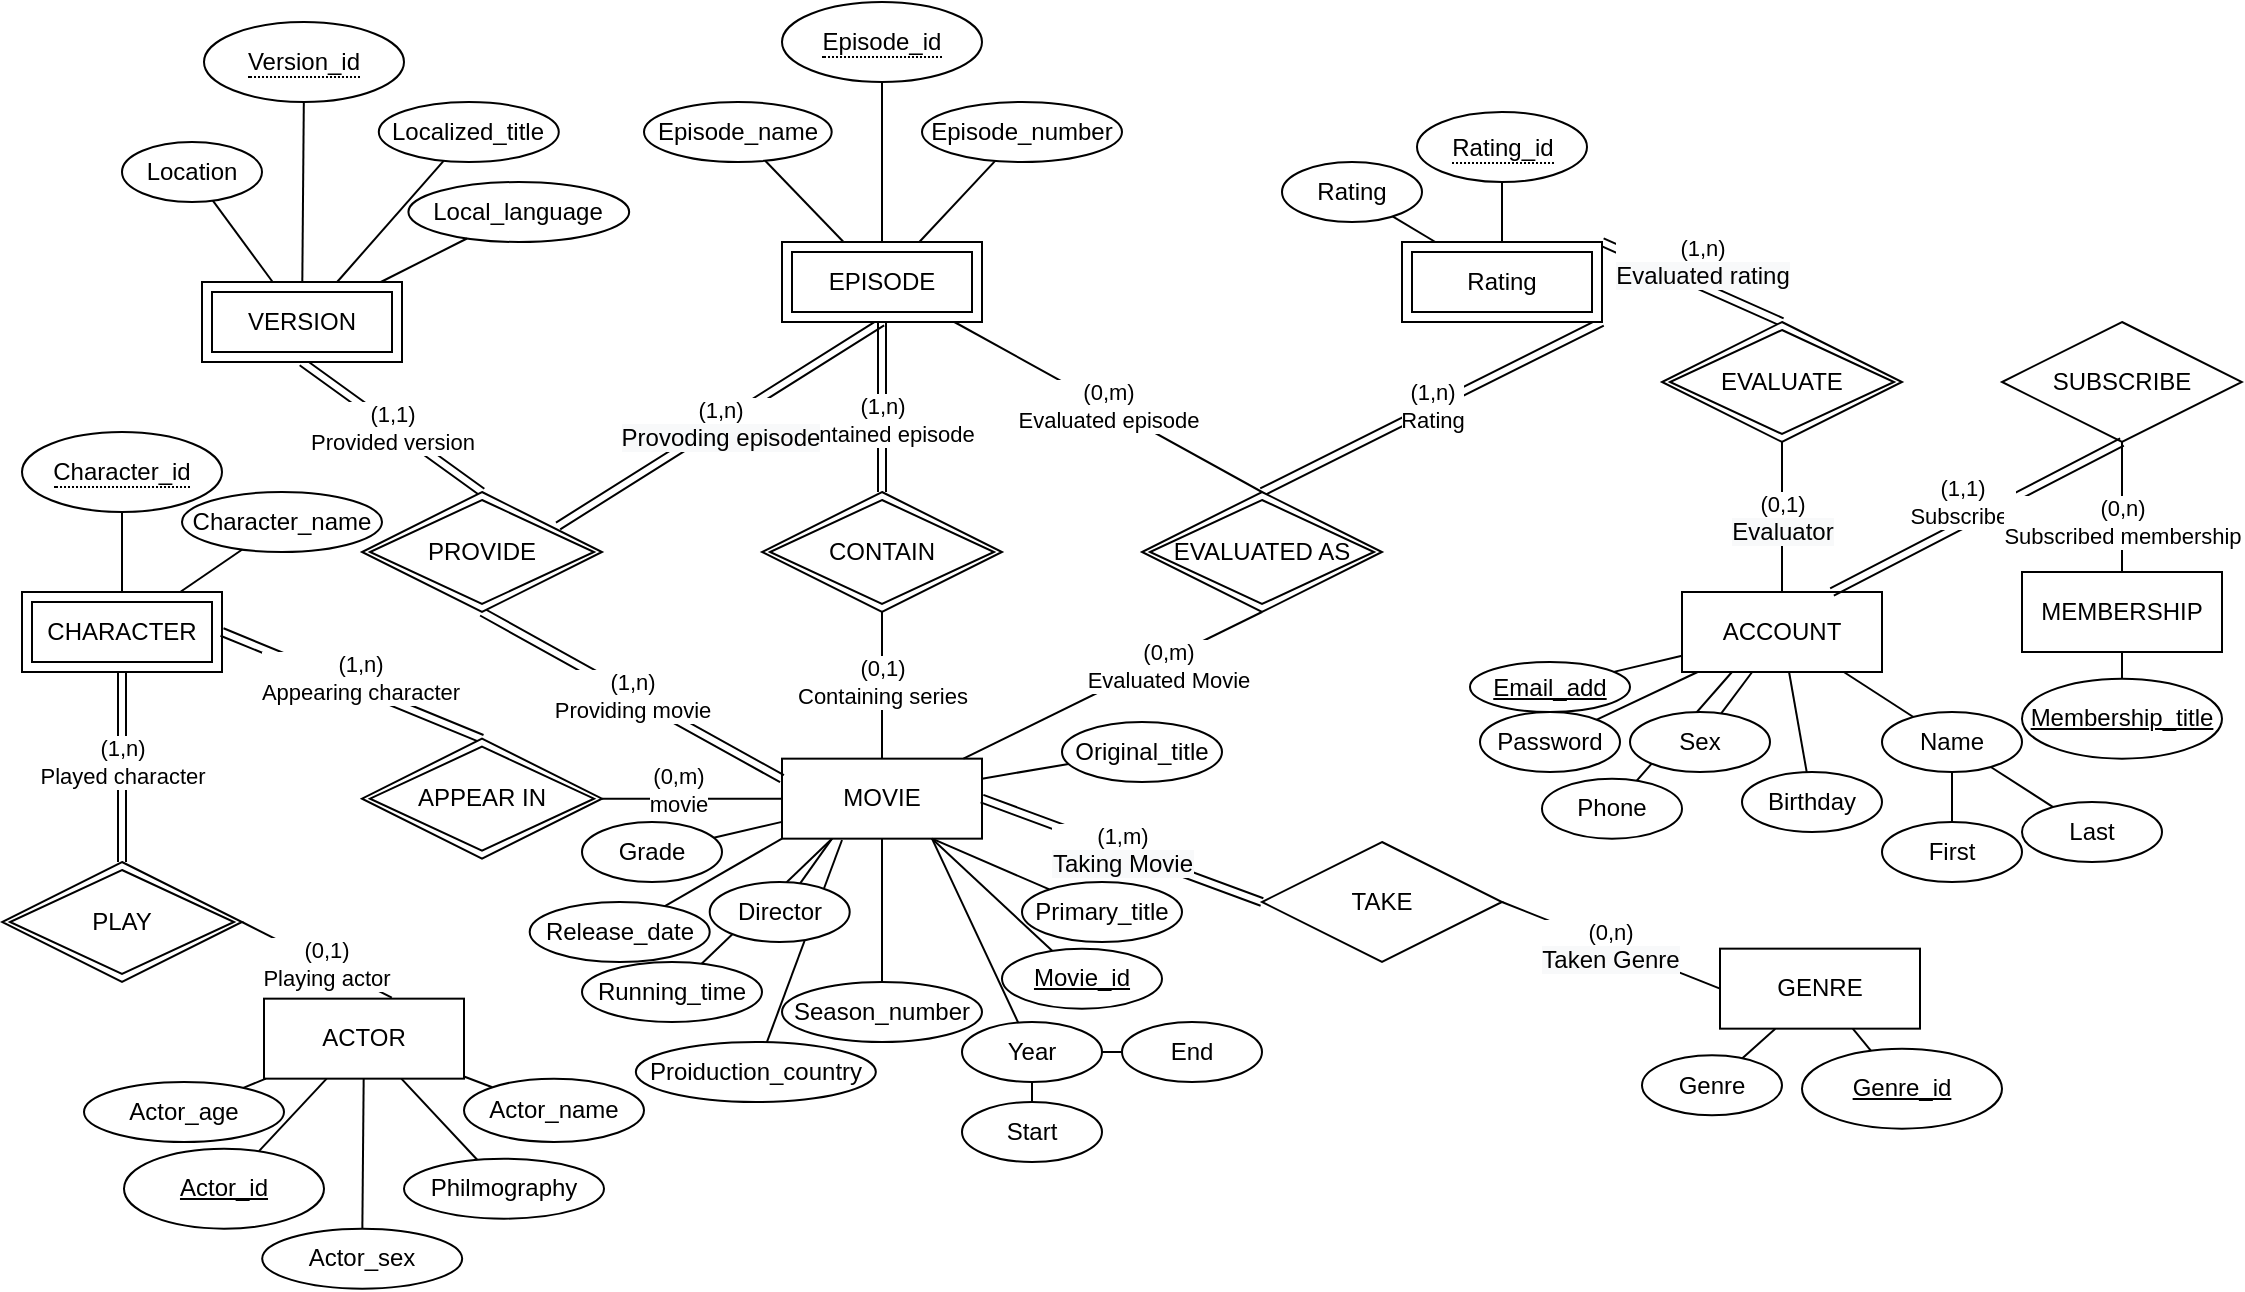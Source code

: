 <mxfile version="13.7.3" type="github">
  <diagram id="dECgLbt5gwb4kdzm95Aq" name="Page-3">
    <mxGraphModel dx="98" dy="634" grid="1" gridSize="10" guides="1" tooltips="1" connect="1" arrows="1" fold="1" page="1" pageScale="1" pageWidth="827" pageHeight="1169" math="0" shadow="0">
      <root>
        <mxCell id="CYz07_u8bfLaDcwgtj9p-0" />
        <mxCell id="CYz07_u8bfLaDcwgtj9p-1" parent="CYz07_u8bfLaDcwgtj9p-0" />
        <mxCell id="CYz07_u8bfLaDcwgtj9p-234" value="MOVIE" style="whiteSpace=wrap;html=1;align=center;" parent="CYz07_u8bfLaDcwgtj9p-1" vertex="1">
          <mxGeometry x="1310" y="658.33" width="100" height="40" as="geometry" />
        </mxCell>
        <mxCell id="CYz07_u8bfLaDcwgtj9p-238" value="GENRE" style="whiteSpace=wrap;html=1;align=center;" parent="CYz07_u8bfLaDcwgtj9p-1" vertex="1">
          <mxGeometry x="1779" y="753.33" width="100" height="40" as="geometry" />
        </mxCell>
        <mxCell id="CYz07_u8bfLaDcwgtj9p-243" value="(1,n)&lt;br&gt;Providing movie" style="endArrow=none;html=1;rounded=0;entryX=0;entryY=0.25;entryDx=0;entryDy=0;shape=link;exitX=0.5;exitY=1;exitDx=0;exitDy=0;" parent="CYz07_u8bfLaDcwgtj9p-1" source="CYz07_u8bfLaDcwgtj9p-296" target="CYz07_u8bfLaDcwgtj9p-234" edge="1">
          <mxGeometry relative="1" as="geometry">
            <mxPoint x="1320" y="525.0" as="sourcePoint" />
            <mxPoint x="1160" y="595.0" as="targetPoint" />
          </mxGeometry>
        </mxCell>
        <mxCell id="CYz07_u8bfLaDcwgtj9p-244" value="(1,1)&lt;br&gt;Provided version" style="endArrow=none;html=1;rounded=0;exitX=0.5;exitY=0;exitDx=0;exitDy=0;shape=link;entryX=0.5;entryY=1;entryDx=0;entryDy=0;" parent="CYz07_u8bfLaDcwgtj9p-1" source="CYz07_u8bfLaDcwgtj9p-296" target="CYz07_u8bfLaDcwgtj9p-295" edge="1">
          <mxGeometry relative="1" as="geometry">
            <mxPoint x="1210" y="460" as="sourcePoint" />
            <mxPoint x="1090" y="400" as="targetPoint" />
          </mxGeometry>
        </mxCell>
        <mxCell id="CYz07_u8bfLaDcwgtj9p-246" value="(1,n)&lt;br&gt;Rating" style="endArrow=none;html=1;rounded=0;shape=link;entryX=0.5;entryY=0;entryDx=0;entryDy=0;exitX=1;exitY=1;exitDx=0;exitDy=0;" parent="CYz07_u8bfLaDcwgtj9p-1" source="CYz07_u8bfLaDcwgtj9p-262" target="CYz07_u8bfLaDcwgtj9p-267" edge="1">
          <mxGeometry relative="1" as="geometry">
            <mxPoint x="1230" y="540" as="sourcePoint" />
            <mxPoint x="1330" y="590.0" as="targetPoint" />
          </mxGeometry>
        </mxCell>
        <mxCell id="CYz07_u8bfLaDcwgtj9p-247" value="TAKE" style="shape=rhombus;perimeter=rhombusPerimeter;whiteSpace=wrap;html=1;align=center;" parent="CYz07_u8bfLaDcwgtj9p-1" vertex="1">
          <mxGeometry x="1550" y="700" width="120" height="60" as="geometry" />
        </mxCell>
        <mxCell id="CYz07_u8bfLaDcwgtj9p-248" value="(1,m)&lt;br&gt;&lt;span style=&quot;font-size: 12px ; background-color: rgb(248 , 249 , 250)&quot;&gt;Taking Movie&lt;/span&gt;" style="endArrow=none;html=1;rounded=0;exitX=1;exitY=0.5;exitDx=0;exitDy=0;entryX=0;entryY=0.5;entryDx=0;entryDy=0;shape=link;" parent="CYz07_u8bfLaDcwgtj9p-1" source="CYz07_u8bfLaDcwgtj9p-234" target="CYz07_u8bfLaDcwgtj9p-247" edge="1">
          <mxGeometry relative="1" as="geometry">
            <mxPoint x="1540" y="530" as="sourcePoint" />
            <mxPoint x="1420" y="590.0" as="targetPoint" />
          </mxGeometry>
        </mxCell>
        <mxCell id="CYz07_u8bfLaDcwgtj9p-249" value="(0,n)&lt;br&gt;&lt;span style=&quot;font-size: 12px ; background-color: rgb(248 , 249 , 250)&quot;&gt;Taken Genre&lt;/span&gt;" style="endArrow=none;html=1;rounded=0;exitX=1;exitY=0.5;exitDx=0;exitDy=0;entryX=0;entryY=0.5;entryDx=0;entryDy=0;" parent="CYz07_u8bfLaDcwgtj9p-1" source="CYz07_u8bfLaDcwgtj9p-247" target="CYz07_u8bfLaDcwgtj9p-238" edge="1">
          <mxGeometry relative="1" as="geometry">
            <mxPoint x="1550" y="540" as="sourcePoint" />
            <mxPoint x="1430" y="600.0" as="targetPoint" />
          </mxGeometry>
        </mxCell>
        <mxCell id="CYz07_u8bfLaDcwgtj9p-251" value="(0,1)&lt;br&gt;Containing series" style="endArrow=none;html=1;rounded=0;entryX=0.5;entryY=0;entryDx=0;entryDy=0;" parent="CYz07_u8bfLaDcwgtj9p-1" source="CYz07_u8bfLaDcwgtj9p-272" target="CYz07_u8bfLaDcwgtj9p-234" edge="1">
          <mxGeometry x="-0.053" relative="1" as="geometry">
            <mxPoint x="1220" y="530" as="sourcePoint" />
            <mxPoint x="1320" y="580" as="targetPoint" />
            <mxPoint as="offset" />
          </mxGeometry>
        </mxCell>
        <mxCell id="CYz07_u8bfLaDcwgtj9p-252" value="(1,n)&lt;br&gt;Contained episode" style="endArrow=none;html=1;rounded=0;exitX=0.5;exitY=1;exitDx=0;exitDy=0;shape=link;" parent="CYz07_u8bfLaDcwgtj9p-1" source="CYz07_u8bfLaDcwgtj9p-285" target="CYz07_u8bfLaDcwgtj9p-272" edge="1">
          <mxGeometry x="0.152" relative="1" as="geometry">
            <mxPoint x="1230" y="540" as="sourcePoint" />
            <mxPoint x="1360" y="460" as="targetPoint" />
            <mxPoint as="offset" />
          </mxGeometry>
        </mxCell>
        <mxCell id="CYz07_u8bfLaDcwgtj9p-253" value="(1,n)&lt;br&gt;&lt;span style=&quot;font-size: 12px ; background-color: rgb(248 , 249 , 250)&quot;&gt;Provoding episode&lt;/span&gt;" style="endArrow=none;html=1;rounded=0;shape=link;entryX=0.817;entryY=0.283;entryDx=0;entryDy=0;exitX=0.5;exitY=1;exitDx=0;exitDy=0;entryPerimeter=0;" parent="CYz07_u8bfLaDcwgtj9p-1" source="CYz07_u8bfLaDcwgtj9p-285" target="CYz07_u8bfLaDcwgtj9p-296" edge="1">
          <mxGeometry relative="1" as="geometry">
            <mxPoint x="1310" y="410" as="sourcePoint" />
            <mxPoint x="1210" y="460" as="targetPoint" />
          </mxGeometry>
        </mxCell>
        <mxCell id="CYz07_u8bfLaDcwgtj9p-254" value="(0,m)&lt;br&gt;Evaluated episode" style="endArrow=none;html=1;rounded=0;exitX=0.5;exitY=0;exitDx=0;exitDy=0;" parent="CYz07_u8bfLaDcwgtj9p-1" source="CYz07_u8bfLaDcwgtj9p-267" target="CYz07_u8bfLaDcwgtj9p-285" edge="1">
          <mxGeometry relative="1" as="geometry">
            <mxPoint x="1230" y="480" as="sourcePoint" />
            <mxPoint x="1410" y="410" as="targetPoint" />
          </mxGeometry>
        </mxCell>
        <mxCell id="CYz07_u8bfLaDcwgtj9p-256" value="(0,1)&lt;br&gt;&lt;span style=&quot;font-size: 12px ; background-color: rgb(248 , 249 , 250)&quot;&gt;Evaluator&lt;/span&gt;" style="endArrow=none;html=1;rounded=0;" parent="CYz07_u8bfLaDcwgtj9p-1" source="CYz07_u8bfLaDcwgtj9p-318" target="CYz07_u8bfLaDcwgtj9p-317" edge="1">
          <mxGeometry relative="1" as="geometry">
            <mxPoint x="1680" y="570" as="sourcePoint" />
            <mxPoint x="1680" y="520" as="targetPoint" />
          </mxGeometry>
        </mxCell>
        <mxCell id="CYz07_u8bfLaDcwgtj9p-257" value="(1,n)&lt;br&gt;&lt;span style=&quot;font-size: 12px ; background-color: rgb(248 , 249 , 250)&quot;&gt;Evaluated rating&lt;/span&gt;" style="endArrow=none;html=1;rounded=0;shape=link;entryX=0.5;entryY=0;entryDx=0;entryDy=0;exitX=1;exitY=0;exitDx=0;exitDy=0;" parent="CYz07_u8bfLaDcwgtj9p-1" source="CYz07_u8bfLaDcwgtj9p-262" target="CYz07_u8bfLaDcwgtj9p-317" edge="1">
          <mxGeometry x="0.01" y="11" relative="1" as="geometry">
            <mxPoint x="1680" y="280" as="sourcePoint" />
            <mxPoint x="1130" y="440" as="targetPoint" />
            <mxPoint as="offset" />
          </mxGeometry>
        </mxCell>
        <mxCell id="CYz07_u8bfLaDcwgtj9p-262" value="Rating" style="shape=ext;margin=3;double=1;whiteSpace=wrap;html=1;align=center;" parent="CYz07_u8bfLaDcwgtj9p-1" vertex="1">
          <mxGeometry x="1620" y="400" width="100" height="40" as="geometry" />
        </mxCell>
        <mxCell id="CYz07_u8bfLaDcwgtj9p-267" value="EVALUATED AS" style="shape=rhombus;double=1;perimeter=rhombusPerimeter;whiteSpace=wrap;html=1;align=center;" parent="CYz07_u8bfLaDcwgtj9p-1" vertex="1">
          <mxGeometry x="1490" y="525" width="120" height="60" as="geometry" />
        </mxCell>
        <mxCell id="CYz07_u8bfLaDcwgtj9p-269" value="CHARACTER" style="shape=ext;margin=3;double=1;whiteSpace=wrap;html=1;align=center;" parent="CYz07_u8bfLaDcwgtj9p-1" vertex="1">
          <mxGeometry x="930" y="575" width="100" height="40" as="geometry" />
        </mxCell>
        <mxCell id="CYz07_u8bfLaDcwgtj9p-271" value="(1,n)&lt;br&gt;Appearing character" style="endArrow=none;html=1;rounded=0;exitX=1;exitY=0.5;exitDx=0;exitDy=0;entryX=0.5;entryY=0;entryDx=0;entryDy=0;shape=link;" parent="CYz07_u8bfLaDcwgtj9p-1" source="CYz07_u8bfLaDcwgtj9p-269" target="CYz07_u8bfLaDcwgtj9p-294" edge="1">
          <mxGeometry x="0.031" y="5" relative="1" as="geometry">
            <mxPoint x="1230" y="540" as="sourcePoint" />
            <mxPoint x="1330" y="590" as="targetPoint" />
            <Array as="points" />
            <mxPoint as="offset" />
          </mxGeometry>
        </mxCell>
        <mxCell id="CYz07_u8bfLaDcwgtj9p-272" value="CONTAIN" style="shape=rhombus;double=1;perimeter=rhombusPerimeter;whiteSpace=wrap;html=1;align=center;" parent="CYz07_u8bfLaDcwgtj9p-1" vertex="1">
          <mxGeometry x="1300" y="525" width="120" height="60" as="geometry" />
        </mxCell>
        <mxCell id="CYz07_u8bfLaDcwgtj9p-277" value="PLAY" style="shape=rhombus;double=1;perimeter=rhombusPerimeter;whiteSpace=wrap;html=1;align=center;" parent="CYz07_u8bfLaDcwgtj9p-1" vertex="1">
          <mxGeometry x="920" y="710" width="120" height="60" as="geometry" />
        </mxCell>
        <mxCell id="CYz07_u8bfLaDcwgtj9p-279" value="(1,n)&lt;br&gt;Played character" style="endArrow=none;html=1;rounded=0;exitX=0.5;exitY=1;exitDx=0;exitDy=0;entryX=0.5;entryY=0;entryDx=0;entryDy=0;shape=link;" parent="CYz07_u8bfLaDcwgtj9p-1" source="CYz07_u8bfLaDcwgtj9p-269" target="CYz07_u8bfLaDcwgtj9p-277" edge="1">
          <mxGeometry x="-0.053" relative="1" as="geometry">
            <mxPoint x="1370" y="530" as="sourcePoint" />
            <mxPoint x="1370" y="580" as="targetPoint" />
            <mxPoint as="offset" />
          </mxGeometry>
        </mxCell>
        <mxCell id="CYz07_u8bfLaDcwgtj9p-290" value="ACTOR" style="whiteSpace=wrap;html=1;align=center;" parent="CYz07_u8bfLaDcwgtj9p-1" vertex="1">
          <mxGeometry x="1051" y="778.33" width="100" height="40" as="geometry" />
        </mxCell>
        <mxCell id="CYz07_u8bfLaDcwgtj9p-291" value="(0,1)&lt;br&gt;Playing actor" style="endArrow=none;html=1;rounded=0;exitX=1;exitY=0.5;exitDx=0;exitDy=0;entryX=0.639;entryY=-0.014;entryDx=0;entryDy=0;entryPerimeter=0;" parent="CYz07_u8bfLaDcwgtj9p-1" source="CYz07_u8bfLaDcwgtj9p-277" target="CYz07_u8bfLaDcwgtj9p-290" edge="1">
          <mxGeometry x="0.111" relative="1" as="geometry">
            <mxPoint x="1220" y="530" as="sourcePoint" />
            <mxPoint x="1320" y="580" as="targetPoint" />
            <mxPoint as="offset" />
          </mxGeometry>
        </mxCell>
        <mxCell id="CYz07_u8bfLaDcwgtj9p-294" value="APPEAR IN" style="shape=rhombus;double=1;perimeter=rhombusPerimeter;whiteSpace=wrap;html=1;align=center;" parent="CYz07_u8bfLaDcwgtj9p-1" vertex="1">
          <mxGeometry x="1100" y="648.33" width="120" height="60" as="geometry" />
        </mxCell>
        <mxCell id="CYz07_u8bfLaDcwgtj9p-295" value="VERSION" style="shape=ext;margin=3;double=1;whiteSpace=wrap;html=1;align=center;" parent="CYz07_u8bfLaDcwgtj9p-1" vertex="1">
          <mxGeometry x="1020" y="420" width="100" height="40" as="geometry" />
        </mxCell>
        <mxCell id="CYz07_u8bfLaDcwgtj9p-296" value="PROVIDE" style="shape=rhombus;double=1;perimeter=rhombusPerimeter;whiteSpace=wrap;html=1;align=center;" parent="CYz07_u8bfLaDcwgtj9p-1" vertex="1">
          <mxGeometry x="1100" y="525" width="120" height="60" as="geometry" />
        </mxCell>
        <mxCell id="CYz07_u8bfLaDcwgtj9p-301" value="(0,m)&lt;br&gt;movie" style="endArrow=none;html=1;rounded=0;exitX=1;exitY=0.5;exitDx=0;exitDy=0;entryX=0;entryY=0.5;entryDx=0;entryDy=0;" parent="CYz07_u8bfLaDcwgtj9p-1" source="CYz07_u8bfLaDcwgtj9p-294" target="CYz07_u8bfLaDcwgtj9p-234" edge="1">
          <mxGeometry x="-0.154" y="4" relative="1" as="geometry">
            <mxPoint x="1370" y="530" as="sourcePoint" />
            <mxPoint x="1370" y="580" as="targetPoint" />
            <mxPoint as="offset" />
          </mxGeometry>
        </mxCell>
        <mxCell id="CYz07_u8bfLaDcwgtj9p-313" value="(0,m)&lt;br&gt;Evaluated Movie" style="endArrow=none;html=1;rounded=0;entryX=0.5;entryY=1;entryDx=0;entryDy=0;" parent="CYz07_u8bfLaDcwgtj9p-1" source="CYz07_u8bfLaDcwgtj9p-234" target="CYz07_u8bfLaDcwgtj9p-267" edge="1">
          <mxGeometry x="0.349" y="-3" relative="1" as="geometry">
            <mxPoint x="1520" y="470" as="sourcePoint" />
            <mxPoint x="1420" y="420" as="targetPoint" />
            <mxPoint as="offset" />
          </mxGeometry>
        </mxCell>
        <mxCell id="CYz07_u8bfLaDcwgtj9p-317" value="EVALUATE" style="shape=rhombus;double=1;perimeter=rhombusPerimeter;whiteSpace=wrap;html=1;align=center;" parent="CYz07_u8bfLaDcwgtj9p-1" vertex="1">
          <mxGeometry x="1750" y="440" width="120" height="60" as="geometry" />
        </mxCell>
        <mxCell id="CYz07_u8bfLaDcwgtj9p-318" value="ACCOUNT" style="whiteSpace=wrap;html=1;align=center;" parent="CYz07_u8bfLaDcwgtj9p-1" vertex="1">
          <mxGeometry x="1760" y="575" width="100" height="40" as="geometry" />
        </mxCell>
        <mxCell id="CYz07_u8bfLaDcwgtj9p-285" value="EPISODE" style="shape=ext;margin=3;double=1;whiteSpace=wrap;html=1;align=center;" parent="CYz07_u8bfLaDcwgtj9p-1" vertex="1">
          <mxGeometry x="1310" y="400" width="100" height="40" as="geometry" />
        </mxCell>
        <mxCell id="CYz07_u8bfLaDcwgtj9p-326" value="Movie_id" style="ellipse;whiteSpace=wrap;html=1;align=center;fontStyle=4" parent="CYz07_u8bfLaDcwgtj9p-1" vertex="1">
          <mxGeometry x="1420" y="753.33" width="80" height="30" as="geometry" />
        </mxCell>
        <mxCell id="CYz07_u8bfLaDcwgtj9p-328" value="" style="endArrow=none;html=1;rounded=0;exitX=0.75;exitY=1;exitDx=0;exitDy=0;" parent="CYz07_u8bfLaDcwgtj9p-1" source="CYz07_u8bfLaDcwgtj9p-234" target="CYz07_u8bfLaDcwgtj9p-326" edge="1">
          <mxGeometry relative="1" as="geometry">
            <mxPoint x="1340" y="770" as="sourcePoint" />
            <mxPoint x="1500" y="770" as="targetPoint" />
          </mxGeometry>
        </mxCell>
        <mxCell id="CYz07_u8bfLaDcwgtj9p-329" value="Email_add" style="ellipse;whiteSpace=wrap;html=1;align=center;fontStyle=4" parent="CYz07_u8bfLaDcwgtj9p-1" vertex="1">
          <mxGeometry x="1654" y="610" width="80" height="25" as="geometry" />
        </mxCell>
        <mxCell id="CYz07_u8bfLaDcwgtj9p-330" value="" style="endArrow=none;html=1;rounded=0;" parent="CYz07_u8bfLaDcwgtj9p-1" source="CYz07_u8bfLaDcwgtj9p-318" target="CYz07_u8bfLaDcwgtj9p-329" edge="1">
          <mxGeometry relative="1" as="geometry">
            <mxPoint x="1810" y="615" as="sourcePoint" />
            <mxPoint x="1950" y="635" as="targetPoint" />
          </mxGeometry>
        </mxCell>
        <mxCell id="CYz07_u8bfLaDcwgtj9p-331" value="Genre_id" style="ellipse;whiteSpace=wrap;html=1;align=center;fontStyle=4" parent="CYz07_u8bfLaDcwgtj9p-1" vertex="1">
          <mxGeometry x="1820" y="803.33" width="100" height="40" as="geometry" />
        </mxCell>
        <mxCell id="CYz07_u8bfLaDcwgtj9p-332" value="" style="endArrow=none;html=1;rounded=0;" parent="CYz07_u8bfLaDcwgtj9p-1" source="CYz07_u8bfLaDcwgtj9p-238" target="CYz07_u8bfLaDcwgtj9p-331" edge="1">
          <mxGeometry relative="1" as="geometry">
            <mxPoint x="1810" y="740" as="sourcePoint" />
            <mxPoint x="1950" y="760" as="targetPoint" />
          </mxGeometry>
        </mxCell>
        <mxCell id="CYz07_u8bfLaDcwgtj9p-333" value="Actor_id" style="ellipse;whiteSpace=wrap;html=1;align=center;fontStyle=4" parent="CYz07_u8bfLaDcwgtj9p-1" vertex="1">
          <mxGeometry x="981" y="853.33" width="100" height="40" as="geometry" />
        </mxCell>
        <mxCell id="CYz07_u8bfLaDcwgtj9p-334" value="" style="endArrow=none;html=1;rounded=0;" parent="CYz07_u8bfLaDcwgtj9p-1" source="CYz07_u8bfLaDcwgtj9p-290" target="CYz07_u8bfLaDcwgtj9p-333" edge="1">
          <mxGeometry relative="1" as="geometry">
            <mxPoint x="1101" y="810" as="sourcePoint" />
            <mxPoint x="1241" y="830" as="targetPoint" />
          </mxGeometry>
        </mxCell>
        <mxCell id="CYz07_u8bfLaDcwgtj9p-337" value="&lt;span style=&quot;border-bottom: 1px dotted&quot;&gt;Episode_id&lt;/span&gt;" style="ellipse;whiteSpace=wrap;html=1;align=center;" parent="CYz07_u8bfLaDcwgtj9p-1" vertex="1">
          <mxGeometry x="1310" y="280" width="100" height="40" as="geometry" />
        </mxCell>
        <mxCell id="CYz07_u8bfLaDcwgtj9p-338" value="" style="endArrow=none;html=1;rounded=0;" parent="CYz07_u8bfLaDcwgtj9p-1" source="CYz07_u8bfLaDcwgtj9p-337" target="CYz07_u8bfLaDcwgtj9p-285" edge="1">
          <mxGeometry relative="1" as="geometry">
            <mxPoint x="1390" y="520" as="sourcePoint" />
            <mxPoint x="1550" y="520" as="targetPoint" />
          </mxGeometry>
        </mxCell>
        <mxCell id="CYz07_u8bfLaDcwgtj9p-339" value="&lt;span style=&quot;border-bottom: 1px dotted&quot;&gt;Version_id&lt;/span&gt;" style="ellipse;whiteSpace=wrap;html=1;align=center;" parent="CYz07_u8bfLaDcwgtj9p-1" vertex="1">
          <mxGeometry x="1021" y="290" width="100" height="40" as="geometry" />
        </mxCell>
        <mxCell id="CYz07_u8bfLaDcwgtj9p-340" value="" style="endArrow=none;html=1;rounded=0;" parent="CYz07_u8bfLaDcwgtj9p-1" source="CYz07_u8bfLaDcwgtj9p-339" target="CYz07_u8bfLaDcwgtj9p-295" edge="1">
          <mxGeometry relative="1" as="geometry">
            <mxPoint x="1080" y="520" as="sourcePoint" />
            <mxPoint x="1050" y="220" as="targetPoint" />
          </mxGeometry>
        </mxCell>
        <mxCell id="CYz07_u8bfLaDcwgtj9p-341" value="&lt;span style=&quot;border-bottom: 1px dotted&quot;&gt;Rating_id&lt;/span&gt;" style="ellipse;whiteSpace=wrap;html=1;align=center;" parent="CYz07_u8bfLaDcwgtj9p-1" vertex="1">
          <mxGeometry x="1627.5" y="335" width="85" height="35" as="geometry" />
        </mxCell>
        <mxCell id="CYz07_u8bfLaDcwgtj9p-342" value="" style="endArrow=none;html=1;rounded=0;" parent="CYz07_u8bfLaDcwgtj9p-1" source="CYz07_u8bfLaDcwgtj9p-341" target="CYz07_u8bfLaDcwgtj9p-262" edge="1">
          <mxGeometry relative="1" as="geometry">
            <mxPoint x="1840" y="540" as="sourcePoint" />
            <mxPoint x="1810" y="240" as="targetPoint" />
          </mxGeometry>
        </mxCell>
        <mxCell id="CYz07_u8bfLaDcwgtj9p-343" value="MEMBERSHIP" style="whiteSpace=wrap;html=1;align=center;" parent="CYz07_u8bfLaDcwgtj9p-1" vertex="1">
          <mxGeometry x="1930" y="565" width="100" height="40" as="geometry" />
        </mxCell>
        <mxCell id="CYz07_u8bfLaDcwgtj9p-344" value="Membership_title" style="ellipse;whiteSpace=wrap;html=1;align=center;fontStyle=4" parent="CYz07_u8bfLaDcwgtj9p-1" vertex="1">
          <mxGeometry x="1930" y="618.33" width="100" height="40" as="geometry" />
        </mxCell>
        <mxCell id="CYz07_u8bfLaDcwgtj9p-345" value="" style="endArrow=none;html=1;rounded=0;exitX=0.5;exitY=1;exitDx=0;exitDy=0;" parent="CYz07_u8bfLaDcwgtj9p-1" source="CYz07_u8bfLaDcwgtj9p-343" target="CYz07_u8bfLaDcwgtj9p-344" edge="1">
          <mxGeometry relative="1" as="geometry">
            <mxPoint x="1820" y="625" as="sourcePoint" />
            <mxPoint x="1820" y="650" as="targetPoint" />
          </mxGeometry>
        </mxCell>
        <mxCell id="CYz07_u8bfLaDcwgtj9p-346" value="SUBSCRIBE" style="shape=rhombus;perimeter=rhombusPerimeter;whiteSpace=wrap;html=1;align=center;" parent="CYz07_u8bfLaDcwgtj9p-1" vertex="1">
          <mxGeometry x="1920" y="440" width="120" height="60" as="geometry" />
        </mxCell>
        <mxCell id="CYz07_u8bfLaDcwgtj9p-347" value="(1,1)&lt;br&gt;Subscriber" style="endArrow=none;html=1;rounded=0;exitX=0.5;exitY=1;exitDx=0;exitDy=0;shape=link;entryX=0.75;entryY=0;entryDx=0;entryDy=0;" parent="CYz07_u8bfLaDcwgtj9p-1" source="CYz07_u8bfLaDcwgtj9p-346" target="CYz07_u8bfLaDcwgtj9p-318" edge="1">
          <mxGeometry x="0.039" y="-10" relative="1" as="geometry">
            <mxPoint x="1360" y="570" as="sourcePoint" />
            <mxPoint x="1520" y="570" as="targetPoint" />
            <mxPoint as="offset" />
          </mxGeometry>
        </mxCell>
        <mxCell id="CYz07_u8bfLaDcwgtj9p-348" value="(0,n)&lt;br&gt;Subscribed membership" style="endArrow=none;html=1;rounded=0;exitX=0.5;exitY=1;exitDx=0;exitDy=0;" parent="CYz07_u8bfLaDcwgtj9p-1" source="CYz07_u8bfLaDcwgtj9p-346" target="CYz07_u8bfLaDcwgtj9p-343" edge="1">
          <mxGeometry x="0.231" relative="1" as="geometry">
            <mxPoint x="1910" y="495" as="sourcePoint" />
            <mxPoint x="1836.364" y="585" as="targetPoint" />
            <mxPoint as="offset" />
          </mxGeometry>
        </mxCell>
        <mxCell id="CYz07_u8bfLaDcwgtj9p-349" value="&lt;span style=&quot;border-bottom: 1px dotted&quot;&gt;Character_id&lt;/span&gt;" style="ellipse;whiteSpace=wrap;html=1;align=center;" parent="CYz07_u8bfLaDcwgtj9p-1" vertex="1">
          <mxGeometry x="930" y="495" width="100" height="40" as="geometry" />
        </mxCell>
        <mxCell id="CYz07_u8bfLaDcwgtj9p-351" value="Primary_title" style="ellipse;whiteSpace=wrap;html=1;align=center;" parent="CYz07_u8bfLaDcwgtj9p-1" vertex="1">
          <mxGeometry x="1430" y="720" width="80" height="30" as="geometry" />
        </mxCell>
        <mxCell id="CYz07_u8bfLaDcwgtj9p-352" value="" style="endArrow=none;html=1;rounded=0;entryX=0.75;entryY=1;entryDx=0;entryDy=0;" parent="CYz07_u8bfLaDcwgtj9p-1" source="CYz07_u8bfLaDcwgtj9p-351" target="CYz07_u8bfLaDcwgtj9p-234" edge="1">
          <mxGeometry relative="1" as="geometry">
            <mxPoint x="1370" y="760" as="sourcePoint" />
            <mxPoint x="1370" y="800" as="targetPoint" />
          </mxGeometry>
        </mxCell>
        <mxCell id="CYz07_u8bfLaDcwgtj9p-353" value="Original_title" style="ellipse;whiteSpace=wrap;html=1;align=center;" parent="CYz07_u8bfLaDcwgtj9p-1" vertex="1">
          <mxGeometry x="1450" y="640" width="80" height="30" as="geometry" />
        </mxCell>
        <mxCell id="CYz07_u8bfLaDcwgtj9p-354" value="" style="endArrow=none;html=1;rounded=0;entryX=1;entryY=0.25;entryDx=0;entryDy=0;" parent="CYz07_u8bfLaDcwgtj9p-1" source="CYz07_u8bfLaDcwgtj9p-353" target="CYz07_u8bfLaDcwgtj9p-234" edge="1">
          <mxGeometry relative="1" as="geometry">
            <mxPoint x="1410" y="710" as="sourcePoint" />
            <mxPoint x="1425" y="700" as="targetPoint" />
          </mxGeometry>
        </mxCell>
        <mxCell id="CYz07_u8bfLaDcwgtj9p-355" value="Grade" style="ellipse;whiteSpace=wrap;html=1;align=center;" parent="CYz07_u8bfLaDcwgtj9p-1" vertex="1">
          <mxGeometry x="1210" y="690" width="70" height="30" as="geometry" />
        </mxCell>
        <mxCell id="CYz07_u8bfLaDcwgtj9p-356" value="" style="endArrow=none;html=1;rounded=0;" parent="CYz07_u8bfLaDcwgtj9p-1" source="CYz07_u8bfLaDcwgtj9p-355" target="CYz07_u8bfLaDcwgtj9p-234" edge="1">
          <mxGeometry relative="1" as="geometry">
            <mxPoint x="1226" y="730" as="sourcePoint" />
            <mxPoint x="1241" y="720" as="targetPoint" />
          </mxGeometry>
        </mxCell>
        <mxCell id="CYz07_u8bfLaDcwgtj9p-357" value="Release_date" style="ellipse;whiteSpace=wrap;html=1;align=center;" parent="CYz07_u8bfLaDcwgtj9p-1" vertex="1">
          <mxGeometry x="1183.85" y="730" width="90" height="30" as="geometry" />
        </mxCell>
        <mxCell id="CYz07_u8bfLaDcwgtj9p-358" value="" style="endArrow=none;html=1;rounded=0;entryX=0;entryY=1;entryDx=0;entryDy=0;" parent="CYz07_u8bfLaDcwgtj9p-1" source="CYz07_u8bfLaDcwgtj9p-357" target="CYz07_u8bfLaDcwgtj9p-234" edge="1">
          <mxGeometry relative="1" as="geometry">
            <mxPoint x="1216" y="763.33" as="sourcePoint" />
            <mxPoint x="1300" y="779.997" as="targetPoint" />
          </mxGeometry>
        </mxCell>
        <mxCell id="CYz07_u8bfLaDcwgtj9p-359" value="&lt;span style=&quot;font-weight: 400&quot;&gt;Running_time&lt;/span&gt;" style="ellipse;whiteSpace=wrap;html=1;align=center;fontStyle=1" parent="CYz07_u8bfLaDcwgtj9p-1" vertex="1">
          <mxGeometry x="1210" y="760" width="90" height="30" as="geometry" />
        </mxCell>
        <mxCell id="CYz07_u8bfLaDcwgtj9p-360" value="" style="endArrow=none;html=1;rounded=0;fontStyle=1;entryX=0.25;entryY=1;entryDx=0;entryDy=0;" parent="CYz07_u8bfLaDcwgtj9p-1" source="CYz07_u8bfLaDcwgtj9p-359" target="CYz07_u8bfLaDcwgtj9p-234" edge="1">
          <mxGeometry relative="1" as="geometry">
            <mxPoint x="1266" y="793.33" as="sourcePoint" />
            <mxPoint x="1350" y="809.997" as="targetPoint" />
          </mxGeometry>
        </mxCell>
        <mxCell id="CYz07_u8bfLaDcwgtj9p-361" value="Proiduction_country" style="ellipse;whiteSpace=wrap;html=1;align=center;" parent="CYz07_u8bfLaDcwgtj9p-1" vertex="1">
          <mxGeometry x="1236.92" y="800" width="120" height="30" as="geometry" />
        </mxCell>
        <mxCell id="CYz07_u8bfLaDcwgtj9p-362" value="" style="endArrow=none;html=1;rounded=0;" parent="CYz07_u8bfLaDcwgtj9p-1" source="CYz07_u8bfLaDcwgtj9p-361" edge="1">
          <mxGeometry relative="1" as="geometry">
            <mxPoint x="1266" y="763.33" as="sourcePoint" />
            <mxPoint x="1340" y="699" as="targetPoint" />
          </mxGeometry>
        </mxCell>
        <mxCell id="CYz07_u8bfLaDcwgtj9p-363" value="Director" style="ellipse;whiteSpace=wrap;html=1;align=center;" parent="CYz07_u8bfLaDcwgtj9p-1" vertex="1">
          <mxGeometry x="1273.85" y="720" width="70" height="30" as="geometry" />
        </mxCell>
        <mxCell id="CYz07_u8bfLaDcwgtj9p-364" value="" style="endArrow=none;html=1;rounded=0;entryX=0.25;entryY=1;entryDx=0;entryDy=0;" parent="CYz07_u8bfLaDcwgtj9p-1" source="CYz07_u8bfLaDcwgtj9p-363" target="CYz07_u8bfLaDcwgtj9p-234" edge="1">
          <mxGeometry relative="1" as="geometry">
            <mxPoint x="1196" y="860" as="sourcePoint" />
            <mxPoint x="1364" y="760" as="targetPoint" />
          </mxGeometry>
        </mxCell>
        <mxCell id="CYz07_u8bfLaDcwgtj9p-366" value="" style="endArrow=none;html=1;rounded=0;fontStyle=1;" parent="CYz07_u8bfLaDcwgtj9p-1" source="CYz07_u8bfLaDcwgtj9p-365" target="CYz07_u8bfLaDcwgtj9p-234" edge="1">
          <mxGeometry relative="1" as="geometry">
            <mxPoint x="1206" y="893.33" as="sourcePoint" />
            <mxPoint x="1290" y="909.997" as="targetPoint" />
          </mxGeometry>
        </mxCell>
        <mxCell id="CYz07_u8bfLaDcwgtj9p-368" value="Year" style="ellipse;whiteSpace=wrap;html=1;align=center;" parent="CYz07_u8bfLaDcwgtj9p-1" vertex="1">
          <mxGeometry x="1400" y="790" width="70" height="30" as="geometry" />
        </mxCell>
        <mxCell id="CYz07_u8bfLaDcwgtj9p-369" value="" style="endArrow=none;html=1;rounded=0;" parent="CYz07_u8bfLaDcwgtj9p-1" source="CYz07_u8bfLaDcwgtj9p-365" target="CYz07_u8bfLaDcwgtj9p-234" edge="1">
          <mxGeometry relative="1" as="geometry">
            <mxPoint x="1276" y="920" as="sourcePoint" />
            <mxPoint x="1360" y="936.667" as="targetPoint" />
          </mxGeometry>
        </mxCell>
        <mxCell id="CYz07_u8bfLaDcwgtj9p-370" value="Start" style="ellipse;whiteSpace=wrap;html=1;align=center;" parent="CYz07_u8bfLaDcwgtj9p-1" vertex="1">
          <mxGeometry x="1400" y="830" width="70" height="30" as="geometry" />
        </mxCell>
        <mxCell id="CYz07_u8bfLaDcwgtj9p-371" value="" style="endArrow=none;html=1;rounded=0;entryX=0.5;entryY=1;entryDx=0;entryDy=0;" parent="CYz07_u8bfLaDcwgtj9p-1" source="CYz07_u8bfLaDcwgtj9p-370" target="CYz07_u8bfLaDcwgtj9p-368" edge="1">
          <mxGeometry relative="1" as="geometry">
            <mxPoint x="1276" y="993.33" as="sourcePoint" />
            <mxPoint x="1360" y="1009.997" as="targetPoint" />
          </mxGeometry>
        </mxCell>
        <mxCell id="CYz07_u8bfLaDcwgtj9p-372" value="End" style="ellipse;whiteSpace=wrap;html=1;align=center;" parent="CYz07_u8bfLaDcwgtj9p-1" vertex="1">
          <mxGeometry x="1480" y="790" width="70" height="30" as="geometry" />
        </mxCell>
        <mxCell id="CYz07_u8bfLaDcwgtj9p-373" value="" style="endArrow=none;html=1;rounded=0;entryX=1;entryY=0.5;entryDx=0;entryDy=0;" parent="CYz07_u8bfLaDcwgtj9p-1" source="CYz07_u8bfLaDcwgtj9p-372" target="CYz07_u8bfLaDcwgtj9p-368" edge="1">
          <mxGeometry relative="1" as="geometry">
            <mxPoint x="1356" y="960" as="sourcePoint" />
            <mxPoint x="1358.858" y="982.645" as="targetPoint" />
          </mxGeometry>
        </mxCell>
        <mxCell id="CYz07_u8bfLaDcwgtj9p-374" value="Genre" style="ellipse;whiteSpace=wrap;html=1;align=center;" parent="CYz07_u8bfLaDcwgtj9p-1" vertex="1">
          <mxGeometry x="1740" y="806.66" width="70" height="30" as="geometry" />
        </mxCell>
        <mxCell id="CYz07_u8bfLaDcwgtj9p-375" value="" style="endArrow=none;html=1;rounded=0;" parent="CYz07_u8bfLaDcwgtj9p-1" source="CYz07_u8bfLaDcwgtj9p-374" target="CYz07_u8bfLaDcwgtj9p-238" edge="1">
          <mxGeometry relative="1" as="geometry">
            <mxPoint x="1686" y="763.33" as="sourcePoint" />
            <mxPoint x="1770" y="779.997" as="targetPoint" />
          </mxGeometry>
        </mxCell>
        <mxCell id="CYz07_u8bfLaDcwgtj9p-376" value="Password" style="ellipse;whiteSpace=wrap;html=1;align=center;" parent="CYz07_u8bfLaDcwgtj9p-1" vertex="1">
          <mxGeometry x="1659" y="635" width="70" height="30" as="geometry" />
        </mxCell>
        <mxCell id="CYz07_u8bfLaDcwgtj9p-377" value="" style="endArrow=none;html=1;rounded=0;" parent="CYz07_u8bfLaDcwgtj9p-1" source="CYz07_u8bfLaDcwgtj9p-376" target="CYz07_u8bfLaDcwgtj9p-318" edge="1">
          <mxGeometry relative="1" as="geometry">
            <mxPoint x="1979" y="630" as="sourcePoint" />
            <mxPoint x="2063" y="646.667" as="targetPoint" />
          </mxGeometry>
        </mxCell>
        <mxCell id="CYz07_u8bfLaDcwgtj9p-378" value="Rating" style="ellipse;whiteSpace=wrap;html=1;align=center;" parent="CYz07_u8bfLaDcwgtj9p-1" vertex="1">
          <mxGeometry x="1560" y="360.0" width="70" height="30" as="geometry" />
        </mxCell>
        <mxCell id="CYz07_u8bfLaDcwgtj9p-379" value="" style="endArrow=none;html=1;rounded=0;" parent="CYz07_u8bfLaDcwgtj9p-1" source="CYz07_u8bfLaDcwgtj9p-378" target="CYz07_u8bfLaDcwgtj9p-262" edge="1">
          <mxGeometry relative="1" as="geometry">
            <mxPoint x="1866" y="253.33" as="sourcePoint" />
            <mxPoint x="1950" y="269.997" as="targetPoint" />
          </mxGeometry>
        </mxCell>
        <mxCell id="CYz07_u8bfLaDcwgtj9p-380" value="Phone" style="ellipse;whiteSpace=wrap;html=1;align=center;" parent="CYz07_u8bfLaDcwgtj9p-1" vertex="1">
          <mxGeometry x="1690" y="668.33" width="70" height="30" as="geometry" />
        </mxCell>
        <mxCell id="CYz07_u8bfLaDcwgtj9p-381" value="" style="endArrow=none;html=1;rounded=0;entryX=0.25;entryY=1;entryDx=0;entryDy=0;" parent="CYz07_u8bfLaDcwgtj9p-1" source="CYz07_u8bfLaDcwgtj9p-380" target="CYz07_u8bfLaDcwgtj9p-318" edge="1">
          <mxGeometry relative="1" as="geometry">
            <mxPoint x="1696" y="648.33" as="sourcePoint" />
            <mxPoint x="1780" y="664.997" as="targetPoint" />
          </mxGeometry>
        </mxCell>
        <mxCell id="CYz07_u8bfLaDcwgtj9p-382" value="Name" style="ellipse;whiteSpace=wrap;html=1;align=center;" parent="CYz07_u8bfLaDcwgtj9p-1" vertex="1">
          <mxGeometry x="1860" y="635" width="70" height="30" as="geometry" />
        </mxCell>
        <mxCell id="CYz07_u8bfLaDcwgtj9p-383" value="" style="endArrow=none;html=1;rounded=0;" parent="CYz07_u8bfLaDcwgtj9p-1" source="CYz07_u8bfLaDcwgtj9p-382" target="CYz07_u8bfLaDcwgtj9p-318" edge="1">
          <mxGeometry relative="1" as="geometry">
            <mxPoint x="1740" y="618.33" as="sourcePoint" />
            <mxPoint x="1824" y="634.997" as="targetPoint" />
          </mxGeometry>
        </mxCell>
        <mxCell id="CYz07_u8bfLaDcwgtj9p-384" value="Sex" style="ellipse;whiteSpace=wrap;html=1;align=center;" parent="CYz07_u8bfLaDcwgtj9p-1" vertex="1">
          <mxGeometry x="1734" y="635" width="70" height="30" as="geometry" />
        </mxCell>
        <mxCell id="CYz07_u8bfLaDcwgtj9p-385" value="" style="endArrow=none;html=1;rounded=0;" parent="CYz07_u8bfLaDcwgtj9p-1" source="CYz07_u8bfLaDcwgtj9p-384" target="CYz07_u8bfLaDcwgtj9p-318" edge="1">
          <mxGeometry relative="1" as="geometry">
            <mxPoint x="1740" y="615" as="sourcePoint" />
            <mxPoint x="1824" y="631.667" as="targetPoint" />
          </mxGeometry>
        </mxCell>
        <mxCell id="CYz07_u8bfLaDcwgtj9p-386" value="First" style="ellipse;whiteSpace=wrap;html=1;align=center;" parent="CYz07_u8bfLaDcwgtj9p-1" vertex="1">
          <mxGeometry x="1860" y="690" width="70" height="30" as="geometry" />
        </mxCell>
        <mxCell id="CYz07_u8bfLaDcwgtj9p-387" value="" style="endArrow=none;html=1;rounded=0;" parent="CYz07_u8bfLaDcwgtj9p-1" source="CYz07_u8bfLaDcwgtj9p-382" target="CYz07_u8bfLaDcwgtj9p-386" edge="1">
          <mxGeometry relative="1" as="geometry">
            <mxPoint x="1950.251" y="765.607" as="sourcePoint" />
            <mxPoint x="1860" y="879.997" as="targetPoint" />
          </mxGeometry>
        </mxCell>
        <mxCell id="CYz07_u8bfLaDcwgtj9p-388" value="Last" style="ellipse;whiteSpace=wrap;html=1;align=center;" parent="CYz07_u8bfLaDcwgtj9p-1" vertex="1">
          <mxGeometry x="1930" y="680" width="70" height="30" as="geometry" />
        </mxCell>
        <mxCell id="CYz07_u8bfLaDcwgtj9p-389" value="" style="endArrow=none;html=1;rounded=0;" parent="CYz07_u8bfLaDcwgtj9p-1" source="CYz07_u8bfLaDcwgtj9p-382" target="CYz07_u8bfLaDcwgtj9p-388" edge="1">
          <mxGeometry relative="1" as="geometry">
            <mxPoint x="1944.16" y="739.263" as="sourcePoint" />
            <mxPoint x="1870" y="889.997" as="targetPoint" />
          </mxGeometry>
        </mxCell>
        <mxCell id="CYz07_u8bfLaDcwgtj9p-390" value="Birthday" style="ellipse;whiteSpace=wrap;html=1;align=center;" parent="CYz07_u8bfLaDcwgtj9p-1" vertex="1">
          <mxGeometry x="1790" y="665" width="70" height="30" as="geometry" />
        </mxCell>
        <mxCell id="CYz07_u8bfLaDcwgtj9p-391" value="" style="endArrow=none;html=1;rounded=0;" parent="CYz07_u8bfLaDcwgtj9p-1" source="CYz07_u8bfLaDcwgtj9p-318" target="CYz07_u8bfLaDcwgtj9p-390" edge="1">
          <mxGeometry relative="1" as="geometry">
            <mxPoint x="1834.16" y="649.633" as="sourcePoint" />
            <mxPoint x="1760" y="800.367" as="targetPoint" />
          </mxGeometry>
        </mxCell>
        <mxCell id="CYz07_u8bfLaDcwgtj9p-392" value="Episode_name" style="ellipse;whiteSpace=wrap;html=1;align=center;" parent="CYz07_u8bfLaDcwgtj9p-1" vertex="1">
          <mxGeometry x="1241" y="330" width="93.85" height="30" as="geometry" />
        </mxCell>
        <mxCell id="CYz07_u8bfLaDcwgtj9p-393" value="" style="endArrow=none;html=1;rounded=0;" parent="CYz07_u8bfLaDcwgtj9p-1" source="CYz07_u8bfLaDcwgtj9p-392" target="CYz07_u8bfLaDcwgtj9p-285" edge="1">
          <mxGeometry relative="1" as="geometry">
            <mxPoint x="1422.15" y="233.33" as="sourcePoint" />
            <mxPoint x="1339.996" y="220" as="targetPoint" />
          </mxGeometry>
        </mxCell>
        <mxCell id="CYz07_u8bfLaDcwgtj9p-394" value="Episode_number" style="ellipse;whiteSpace=wrap;html=1;align=center;" parent="CYz07_u8bfLaDcwgtj9p-1" vertex="1">
          <mxGeometry x="1380" y="330" width="100" height="30" as="geometry" />
        </mxCell>
        <mxCell id="CYz07_u8bfLaDcwgtj9p-395" value="" style="endArrow=none;html=1;rounded=0;" parent="CYz07_u8bfLaDcwgtj9p-1" source="CYz07_u8bfLaDcwgtj9p-394" target="CYz07_u8bfLaDcwgtj9p-285" edge="1">
          <mxGeometry relative="1" as="geometry">
            <mxPoint x="1586" y="238.33" as="sourcePoint" />
            <mxPoint x="1503.846" y="225" as="targetPoint" />
          </mxGeometry>
        </mxCell>
        <mxCell id="CYz07_u8bfLaDcwgtj9p-396" value="Location" style="ellipse;whiteSpace=wrap;html=1;align=center;" parent="CYz07_u8bfLaDcwgtj9p-1" vertex="1">
          <mxGeometry x="980" y="350.0" width="70" height="30" as="geometry" />
        </mxCell>
        <mxCell id="CYz07_u8bfLaDcwgtj9p-397" value="" style="endArrow=none;html=1;rounded=0;" parent="CYz07_u8bfLaDcwgtj9p-1" source="CYz07_u8bfLaDcwgtj9p-396" target="CYz07_u8bfLaDcwgtj9p-295" edge="1">
          <mxGeometry relative="1" as="geometry">
            <mxPoint x="1096" y="233.33" as="sourcePoint" />
            <mxPoint x="1013.846" y="220" as="targetPoint" />
          </mxGeometry>
        </mxCell>
        <mxCell id="CYz07_u8bfLaDcwgtj9p-398" value="Localized_title" style="ellipse;whiteSpace=wrap;html=1;align=center;" parent="CYz07_u8bfLaDcwgtj9p-1" vertex="1">
          <mxGeometry x="1108.4" y="330" width="90" height="30" as="geometry" />
        </mxCell>
        <mxCell id="CYz07_u8bfLaDcwgtj9p-399" value="" style="endArrow=none;html=1;rounded=0;" parent="CYz07_u8bfLaDcwgtj9p-1" source="CYz07_u8bfLaDcwgtj9p-398" target="CYz07_u8bfLaDcwgtj9p-295" edge="1">
          <mxGeometry relative="1" as="geometry">
            <mxPoint x="1276" y="223.33" as="sourcePoint" />
            <mxPoint x="1200.769" y="210" as="targetPoint" />
          </mxGeometry>
        </mxCell>
        <mxCell id="CYz07_u8bfLaDcwgtj9p-400" value="Local_language" style="ellipse;whiteSpace=wrap;html=1;align=center;" parent="CYz07_u8bfLaDcwgtj9p-1" vertex="1">
          <mxGeometry x="1123.21" y="370" width="110.38" height="30" as="geometry" />
        </mxCell>
        <mxCell id="CYz07_u8bfLaDcwgtj9p-401" value="" style="endArrow=none;html=1;rounded=0;" parent="CYz07_u8bfLaDcwgtj9p-1" source="CYz07_u8bfLaDcwgtj9p-400" target="CYz07_u8bfLaDcwgtj9p-295" edge="1">
          <mxGeometry relative="1" as="geometry">
            <mxPoint x="1285.62" y="263.33" as="sourcePoint" />
            <mxPoint x="1210.389" y="250" as="targetPoint" />
          </mxGeometry>
        </mxCell>
        <mxCell id="CYz07_u8bfLaDcwgtj9p-402" value="Character_name" style="ellipse;whiteSpace=wrap;html=1;align=center;" parent="CYz07_u8bfLaDcwgtj9p-1" vertex="1">
          <mxGeometry x="1010" y="525" width="100" height="30" as="geometry" />
        </mxCell>
        <mxCell id="CYz07_u8bfLaDcwgtj9p-403" value="" style="endArrow=none;html=1;rounded=0;" parent="CYz07_u8bfLaDcwgtj9p-1" source="CYz07_u8bfLaDcwgtj9p-402" target="CYz07_u8bfLaDcwgtj9p-269" edge="1">
          <mxGeometry relative="1" as="geometry">
            <mxPoint x="1036" y="598.33" as="sourcePoint" />
            <mxPoint x="960.769" y="585" as="targetPoint" />
          </mxGeometry>
        </mxCell>
        <mxCell id="CYz07_u8bfLaDcwgtj9p-407" value="" style="endArrow=none;html=1;rounded=0;exitX=0.5;exitY=1;exitDx=0;exitDy=0;" parent="CYz07_u8bfLaDcwgtj9p-1" source="CYz07_u8bfLaDcwgtj9p-349" target="CYz07_u8bfLaDcwgtj9p-269" edge="1">
          <mxGeometry relative="1" as="geometry">
            <mxPoint x="929.696" y="563.787" as="sourcePoint" />
            <mxPoint x="960.909" y="585" as="targetPoint" />
          </mxGeometry>
        </mxCell>
        <mxCell id="CYz07_u8bfLaDcwgtj9p-408" value="Actor_name" style="ellipse;whiteSpace=wrap;html=1;align=center;fontStyle=0" parent="CYz07_u8bfLaDcwgtj9p-1" vertex="1">
          <mxGeometry x="1151" y="818.33" width="90" height="31.67" as="geometry" />
        </mxCell>
        <mxCell id="CYz07_u8bfLaDcwgtj9p-409" value="" style="endArrow=none;html=1;rounded=0;" parent="CYz07_u8bfLaDcwgtj9p-1" source="CYz07_u8bfLaDcwgtj9p-290" target="CYz07_u8bfLaDcwgtj9p-408" edge="1">
          <mxGeometry relative="1" as="geometry">
            <mxPoint x="1201" y="800" as="sourcePoint" />
            <mxPoint x="1341" y="820" as="targetPoint" />
          </mxGeometry>
        </mxCell>
        <mxCell id="CYz07_u8bfLaDcwgtj9p-412" value="Actor_age" style="ellipse;whiteSpace=wrap;html=1;align=center;" parent="CYz07_u8bfLaDcwgtj9p-1" vertex="1">
          <mxGeometry x="961" y="820" width="100" height="30" as="geometry" />
        </mxCell>
        <mxCell id="CYz07_u8bfLaDcwgtj9p-413" value="" style="endArrow=none;html=1;rounded=0;" parent="CYz07_u8bfLaDcwgtj9p-1" source="CYz07_u8bfLaDcwgtj9p-412" target="CYz07_u8bfLaDcwgtj9p-290" edge="1">
          <mxGeometry relative="1" as="geometry">
            <mxPoint x="1126.09" y="913.33" as="sourcePoint" />
            <mxPoint x="1040.999" y="890" as="targetPoint" />
          </mxGeometry>
        </mxCell>
        <mxCell id="CYz07_u8bfLaDcwgtj9p-414" value="Actor_sex" style="ellipse;whiteSpace=wrap;html=1;align=center;" parent="CYz07_u8bfLaDcwgtj9p-1" vertex="1">
          <mxGeometry x="1050.09" y="893.33" width="100" height="30" as="geometry" />
        </mxCell>
        <mxCell id="CYz07_u8bfLaDcwgtj9p-415" value="" style="endArrow=none;html=1;rounded=0;" parent="CYz07_u8bfLaDcwgtj9p-1" source="CYz07_u8bfLaDcwgtj9p-414" target="CYz07_u8bfLaDcwgtj9p-290" edge="1">
          <mxGeometry relative="1" as="geometry">
            <mxPoint x="1236.09" y="966.66" as="sourcePoint" />
            <mxPoint x="1150.999" y="943.33" as="targetPoint" />
          </mxGeometry>
        </mxCell>
        <mxCell id="CYz07_u8bfLaDcwgtj9p-416" value="Philmography" style="ellipse;whiteSpace=wrap;html=1;align=center;direction=west;" parent="CYz07_u8bfLaDcwgtj9p-1" vertex="1">
          <mxGeometry x="1121" y="858.33" width="100" height="30" as="geometry" />
        </mxCell>
        <mxCell id="CYz07_u8bfLaDcwgtj9p-417" value="" style="endArrow=none;html=1;rounded=0;" parent="CYz07_u8bfLaDcwgtj9p-1" source="CYz07_u8bfLaDcwgtj9p-416" target="CYz07_u8bfLaDcwgtj9p-290" edge="1">
          <mxGeometry relative="1" as="geometry">
            <mxPoint x="1287" y="943.33" as="sourcePoint" />
            <mxPoint x="1201.909" y="920" as="targetPoint" />
          </mxGeometry>
        </mxCell>
        <mxCell id="CYz07_u8bfLaDcwgtj9p-365" value="&lt;span style=&quot;font-weight: normal&quot;&gt;Season_number&lt;/span&gt;" style="ellipse;whiteSpace=wrap;html=1;align=center;fontStyle=1" parent="CYz07_u8bfLaDcwgtj9p-1" vertex="1">
          <mxGeometry x="1310" y="770" width="100" height="30" as="geometry" />
        </mxCell>
        <mxCell id="CYz07_u8bfLaDcwgtj9p-420" value="" style="endArrow=none;html=1;rounded=0;entryX=0.75;entryY=1;entryDx=0;entryDy=0;" parent="CYz07_u8bfLaDcwgtj9p-1" source="CYz07_u8bfLaDcwgtj9p-368" target="CYz07_u8bfLaDcwgtj9p-234" edge="1">
          <mxGeometry relative="1" as="geometry">
            <mxPoint x="1308.152" y="940.061" as="sourcePoint" />
            <mxPoint x="1359.596" y="698.33" as="targetPoint" />
          </mxGeometry>
        </mxCell>
      </root>
    </mxGraphModel>
  </diagram>
</mxfile>
